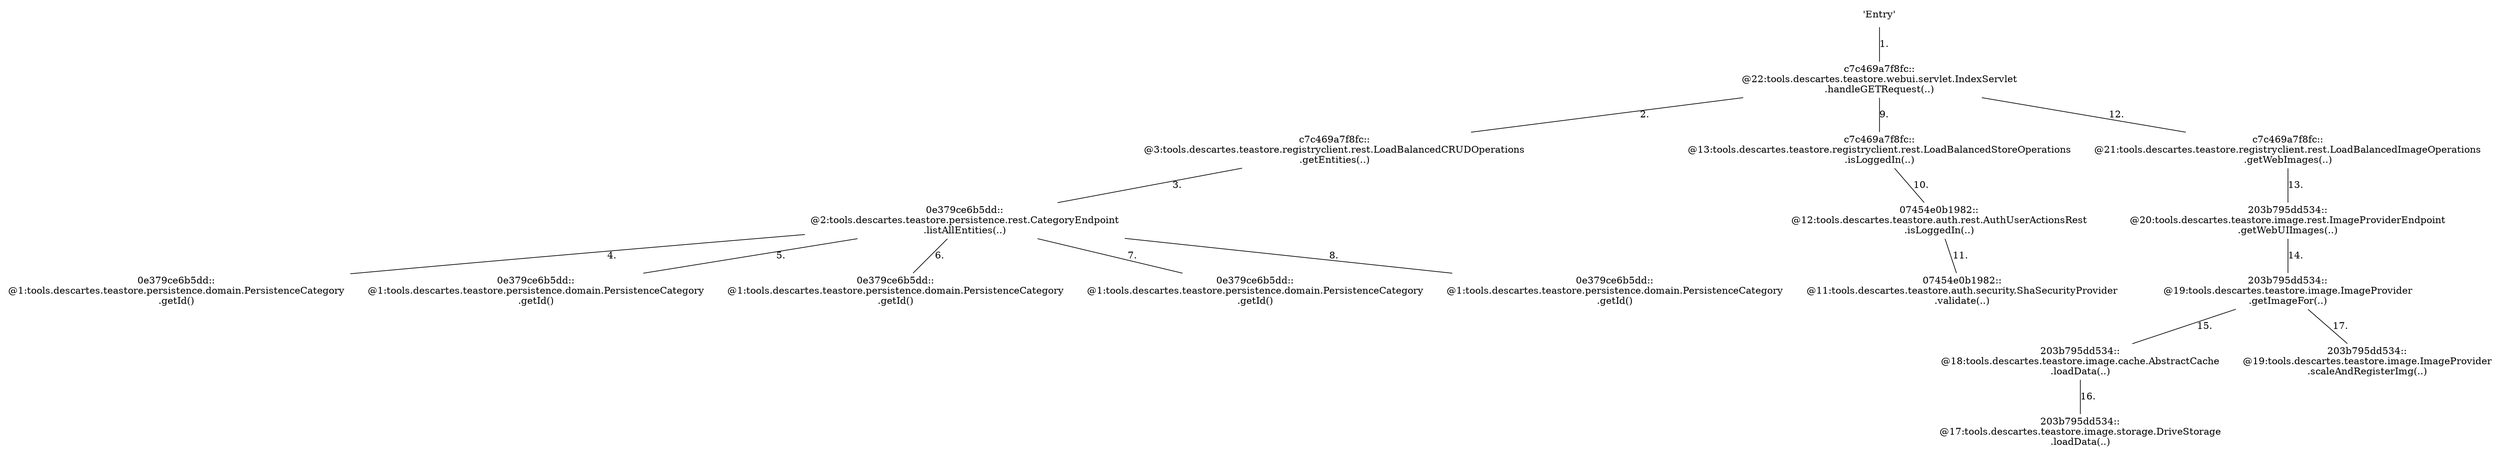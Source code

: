 digraph G {
0[label ="'Entry'",shape=none];
1[label ="c7c469a7f8fc::\n@22:tools.descartes.teastore.webui.servlet.IndexServlet\n.handleGETRequest(..)",shape=none];
2[label ="c7c469a7f8fc::\n@3:tools.descartes.teastore.registryclient.rest.LoadBalancedCRUDOperations\n.getEntities(..)",shape=none];
3[label ="0e379ce6b5dd::\n@2:tools.descartes.teastore.persistence.rest.CategoryEndpoint\n.listAllEntities(..)",shape=none];
4[label ="0e379ce6b5dd::\n@1:tools.descartes.teastore.persistence.domain.PersistenceCategory\n.getId()",shape=none];
5[label ="0e379ce6b5dd::\n@1:tools.descartes.teastore.persistence.domain.PersistenceCategory\n.getId()",shape=none];
6[label ="0e379ce6b5dd::\n@1:tools.descartes.teastore.persistence.domain.PersistenceCategory\n.getId()",shape=none];
7[label ="0e379ce6b5dd::\n@1:tools.descartes.teastore.persistence.domain.PersistenceCategory\n.getId()",shape=none];
8[label ="0e379ce6b5dd::\n@1:tools.descartes.teastore.persistence.domain.PersistenceCategory\n.getId()",shape=none];
9[label ="c7c469a7f8fc::\n@13:tools.descartes.teastore.registryclient.rest.LoadBalancedStoreOperations\n.isLoggedIn(..)",shape=none];
10[label ="07454e0b1982::\n@12:tools.descartes.teastore.auth.rest.AuthUserActionsRest\n.isLoggedIn(..)",shape=none];
11[label ="07454e0b1982::\n@11:tools.descartes.teastore.auth.security.ShaSecurityProvider\n.validate(..)",shape=none];
12[label ="c7c469a7f8fc::\n@21:tools.descartes.teastore.registryclient.rest.LoadBalancedImageOperations\n.getWebImages(..)",shape=none];
13[label ="203b795dd534::\n@20:tools.descartes.teastore.image.rest.ImageProviderEndpoint\n.getWebUIImages(..)",shape=none];
14[label ="203b795dd534::\n@19:tools.descartes.teastore.image.ImageProvider\n.getImageFor(..)",shape=none];
15[label ="203b795dd534::\n@18:tools.descartes.teastore.image.cache.AbstractCache\n.loadData(..)",shape=none];
16[label ="203b795dd534::\n@17:tools.descartes.teastore.image.storage.DriveStorage\n.loadData(..)",shape=none];
17[label ="203b795dd534::\n@19:tools.descartes.teastore.image.ImageProvider\n.scaleAndRegisterImg(..)",shape=none];

0->1[style=solid,arrowhead=none,label="1." ]

1->2[style=solid,arrowhead=none,label="2." ]

2->3[style=solid,arrowhead=none,label="3." ]

3->4[style=solid,arrowhead=none,label="4." ]

3->5[style=solid,arrowhead=none,label="5." ]

3->6[style=solid,arrowhead=none,label="6." ]

3->7[style=solid,arrowhead=none,label="7." ]

3->8[style=solid,arrowhead=none,label="8." ]

1->9[style=solid,arrowhead=none,label="9." ]

9->10[style=solid,arrowhead=none,label="10." ]

10->11[style=solid,arrowhead=none,label="11." ]

1->12[style=solid,arrowhead=none,label="12." ]

12->13[style=solid,arrowhead=none,label="13." ]

13->14[style=solid,arrowhead=none,label="14." ]

14->15[style=solid,arrowhead=none,label="15." ]

15->16[style=solid,arrowhead=none,label="16." ]

14->17[style=solid,arrowhead=none,label="17." ]

}
